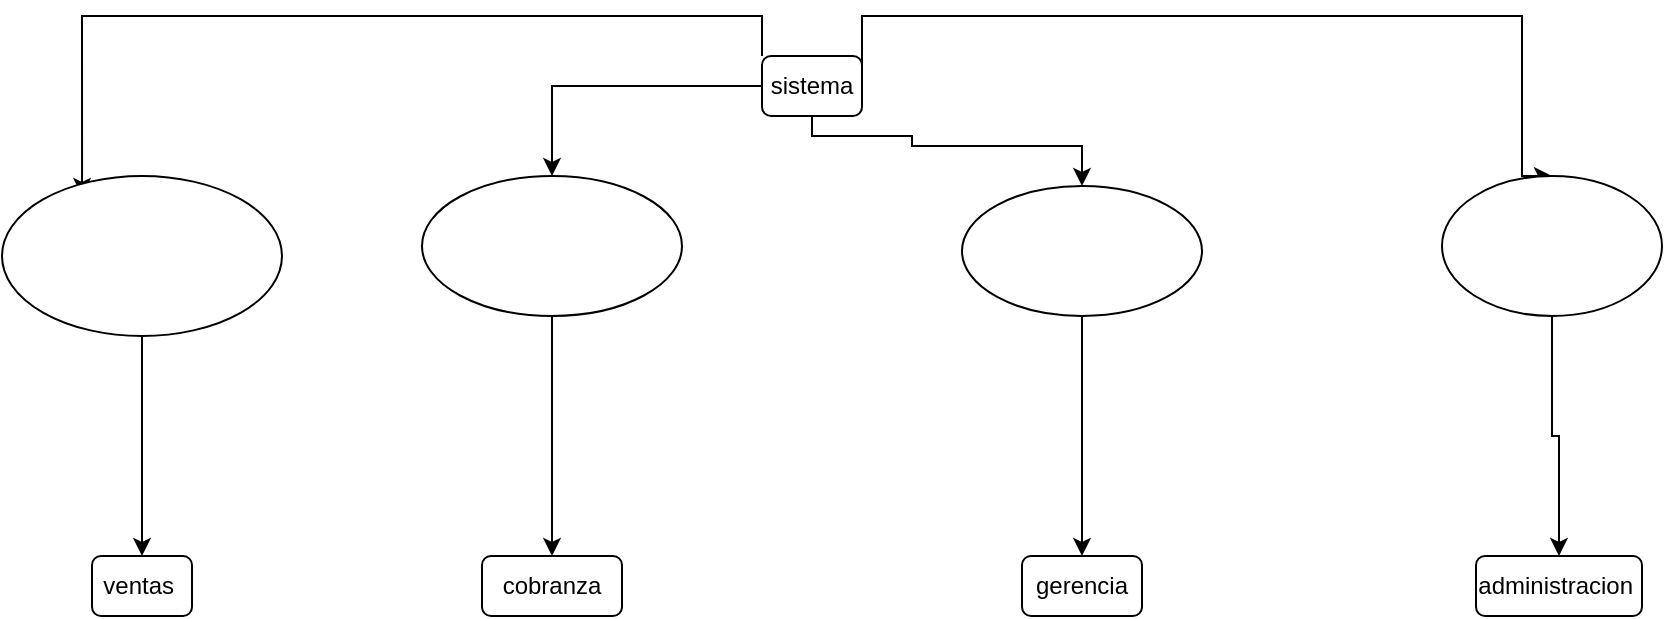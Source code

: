 <mxfile version="21.6.8" type="github">
  <diagram name="Página-1" id="rK-Cxi84wZCwKWEoukUN">
    <mxGraphModel dx="2514" dy="2098" grid="1" gridSize="10" guides="1" tooltips="1" connect="1" arrows="1" fold="1" page="1" pageScale="1" pageWidth="827" pageHeight="1169" math="0" shadow="0">
      <root>
        <mxCell id="0" />
        <mxCell id="1" parent="0" />
        <mxCell id="ofH7t-r7WS0ivsc8EZDV-1" value="cobranza" style="rounded=1;whiteSpace=wrap;html=1;" vertex="1" parent="1">
          <mxGeometry x="-50" y="240" width="70" height="30" as="geometry" />
        </mxCell>
        <mxCell id="ofH7t-r7WS0ivsc8EZDV-3" value="ventas&amp;nbsp;" style="rounded=1;whiteSpace=wrap;html=1;" vertex="1" parent="1">
          <mxGeometry x="-245" y="240" width="50" height="30" as="geometry" />
        </mxCell>
        <mxCell id="ofH7t-r7WS0ivsc8EZDV-4" value="administracion&amp;nbsp;" style="rounded=1;whiteSpace=wrap;html=1;" vertex="1" parent="1">
          <mxGeometry x="447" y="240" width="83" height="30" as="geometry" />
        </mxCell>
        <mxCell id="ofH7t-r7WS0ivsc8EZDV-11" value="gerencia" style="rounded=1;whiteSpace=wrap;html=1;" vertex="1" parent="1">
          <mxGeometry x="220" y="240" width="60" height="30" as="geometry" />
        </mxCell>
        <mxCell id="ofH7t-r7WS0ivsc8EZDV-30" style="edgeStyle=orthogonalEdgeStyle;rounded=0;orthogonalLoop=1;jettySize=auto;html=1;exitX=0;exitY=0.5;exitDx=0;exitDy=0;" edge="1" parent="1" source="ofH7t-r7WS0ivsc8EZDV-13" target="ofH7t-r7WS0ivsc8EZDV-31">
          <mxGeometry relative="1" as="geometry">
            <mxPoint x="230" y="130" as="targetPoint" />
          </mxGeometry>
        </mxCell>
        <mxCell id="ofH7t-r7WS0ivsc8EZDV-34" style="edgeStyle=orthogonalEdgeStyle;rounded=0;orthogonalLoop=1;jettySize=auto;html=1;exitX=0.5;exitY=1;exitDx=0;exitDy=0;entryX=0.5;entryY=0;entryDx=0;entryDy=0;" edge="1" parent="1" source="ofH7t-r7WS0ivsc8EZDV-13" target="ofH7t-r7WS0ivsc8EZDV-33">
          <mxGeometry relative="1" as="geometry">
            <Array as="points">
              <mxPoint x="115" y="30" />
              <mxPoint x="165" y="30" />
              <mxPoint x="165" y="35" />
              <mxPoint x="250" y="35" />
            </Array>
          </mxGeometry>
        </mxCell>
        <mxCell id="ofH7t-r7WS0ivsc8EZDV-37" style="edgeStyle=orthogonalEdgeStyle;rounded=0;orthogonalLoop=1;jettySize=auto;html=1;exitX=1;exitY=0.5;exitDx=0;exitDy=0;entryX=0.5;entryY=0;entryDx=0;entryDy=0;" edge="1" parent="1" source="ofH7t-r7WS0ivsc8EZDV-13" target="ofH7t-r7WS0ivsc8EZDV-36">
          <mxGeometry relative="1" as="geometry">
            <Array as="points">
              <mxPoint x="140" y="-30" />
              <mxPoint x="470" y="-30" />
            </Array>
          </mxGeometry>
        </mxCell>
        <mxCell id="ofH7t-r7WS0ivsc8EZDV-39" style="edgeStyle=orthogonalEdgeStyle;rounded=0;orthogonalLoop=1;jettySize=auto;html=1;exitX=0;exitY=0;exitDx=0;exitDy=0;entryX=0.286;entryY=0.125;entryDx=0;entryDy=0;entryPerimeter=0;" edge="1" parent="1" source="ofH7t-r7WS0ivsc8EZDV-13" target="ofH7t-r7WS0ivsc8EZDV-27">
          <mxGeometry relative="1" as="geometry" />
        </mxCell>
        <mxCell id="ofH7t-r7WS0ivsc8EZDV-13" value="sistema" style="rounded=1;whiteSpace=wrap;html=1;" vertex="1" parent="1">
          <mxGeometry x="90" y="-10" width="50" height="30" as="geometry" />
        </mxCell>
        <mxCell id="ofH7t-r7WS0ivsc8EZDV-29" style="edgeStyle=orthogonalEdgeStyle;rounded=0;orthogonalLoop=1;jettySize=auto;html=1;exitX=0.5;exitY=1;exitDx=0;exitDy=0;entryX=0.5;entryY=0;entryDx=0;entryDy=0;" edge="1" parent="1" source="ofH7t-r7WS0ivsc8EZDV-27" target="ofH7t-r7WS0ivsc8EZDV-3">
          <mxGeometry relative="1" as="geometry" />
        </mxCell>
        <mxCell id="ofH7t-r7WS0ivsc8EZDV-27" value="" style="ellipse;whiteSpace=wrap;html=1;" vertex="1" parent="1">
          <mxGeometry x="-290" y="50" width="140" height="80" as="geometry" />
        </mxCell>
        <mxCell id="ofH7t-r7WS0ivsc8EZDV-32" style="edgeStyle=orthogonalEdgeStyle;rounded=0;orthogonalLoop=1;jettySize=auto;html=1;exitX=0.5;exitY=1;exitDx=0;exitDy=0;entryX=0.5;entryY=0;entryDx=0;entryDy=0;" edge="1" parent="1" source="ofH7t-r7WS0ivsc8EZDV-31" target="ofH7t-r7WS0ivsc8EZDV-1">
          <mxGeometry relative="1" as="geometry" />
        </mxCell>
        <mxCell id="ofH7t-r7WS0ivsc8EZDV-31" value="" style="ellipse;whiteSpace=wrap;html=1;" vertex="1" parent="1">
          <mxGeometry x="-80" y="50" width="130" height="70" as="geometry" />
        </mxCell>
        <mxCell id="ofH7t-r7WS0ivsc8EZDV-35" style="edgeStyle=orthogonalEdgeStyle;rounded=0;orthogonalLoop=1;jettySize=auto;html=1;exitX=0.5;exitY=1;exitDx=0;exitDy=0;entryX=0.5;entryY=0;entryDx=0;entryDy=0;" edge="1" parent="1" source="ofH7t-r7WS0ivsc8EZDV-33" target="ofH7t-r7WS0ivsc8EZDV-11">
          <mxGeometry relative="1" as="geometry" />
        </mxCell>
        <mxCell id="ofH7t-r7WS0ivsc8EZDV-33" value="" style="ellipse;whiteSpace=wrap;html=1;" vertex="1" parent="1">
          <mxGeometry x="190" y="55" width="120" height="65" as="geometry" />
        </mxCell>
        <mxCell id="ofH7t-r7WS0ivsc8EZDV-38" style="edgeStyle=orthogonalEdgeStyle;rounded=0;orthogonalLoop=1;jettySize=auto;html=1;exitX=0.5;exitY=1;exitDx=0;exitDy=0;entryX=0.5;entryY=0;entryDx=0;entryDy=0;" edge="1" parent="1" source="ofH7t-r7WS0ivsc8EZDV-36" target="ofH7t-r7WS0ivsc8EZDV-4">
          <mxGeometry relative="1" as="geometry" />
        </mxCell>
        <mxCell id="ofH7t-r7WS0ivsc8EZDV-36" value="" style="ellipse;whiteSpace=wrap;html=1;" vertex="1" parent="1">
          <mxGeometry x="430" y="50" width="110" height="70" as="geometry" />
        </mxCell>
      </root>
    </mxGraphModel>
  </diagram>
</mxfile>
